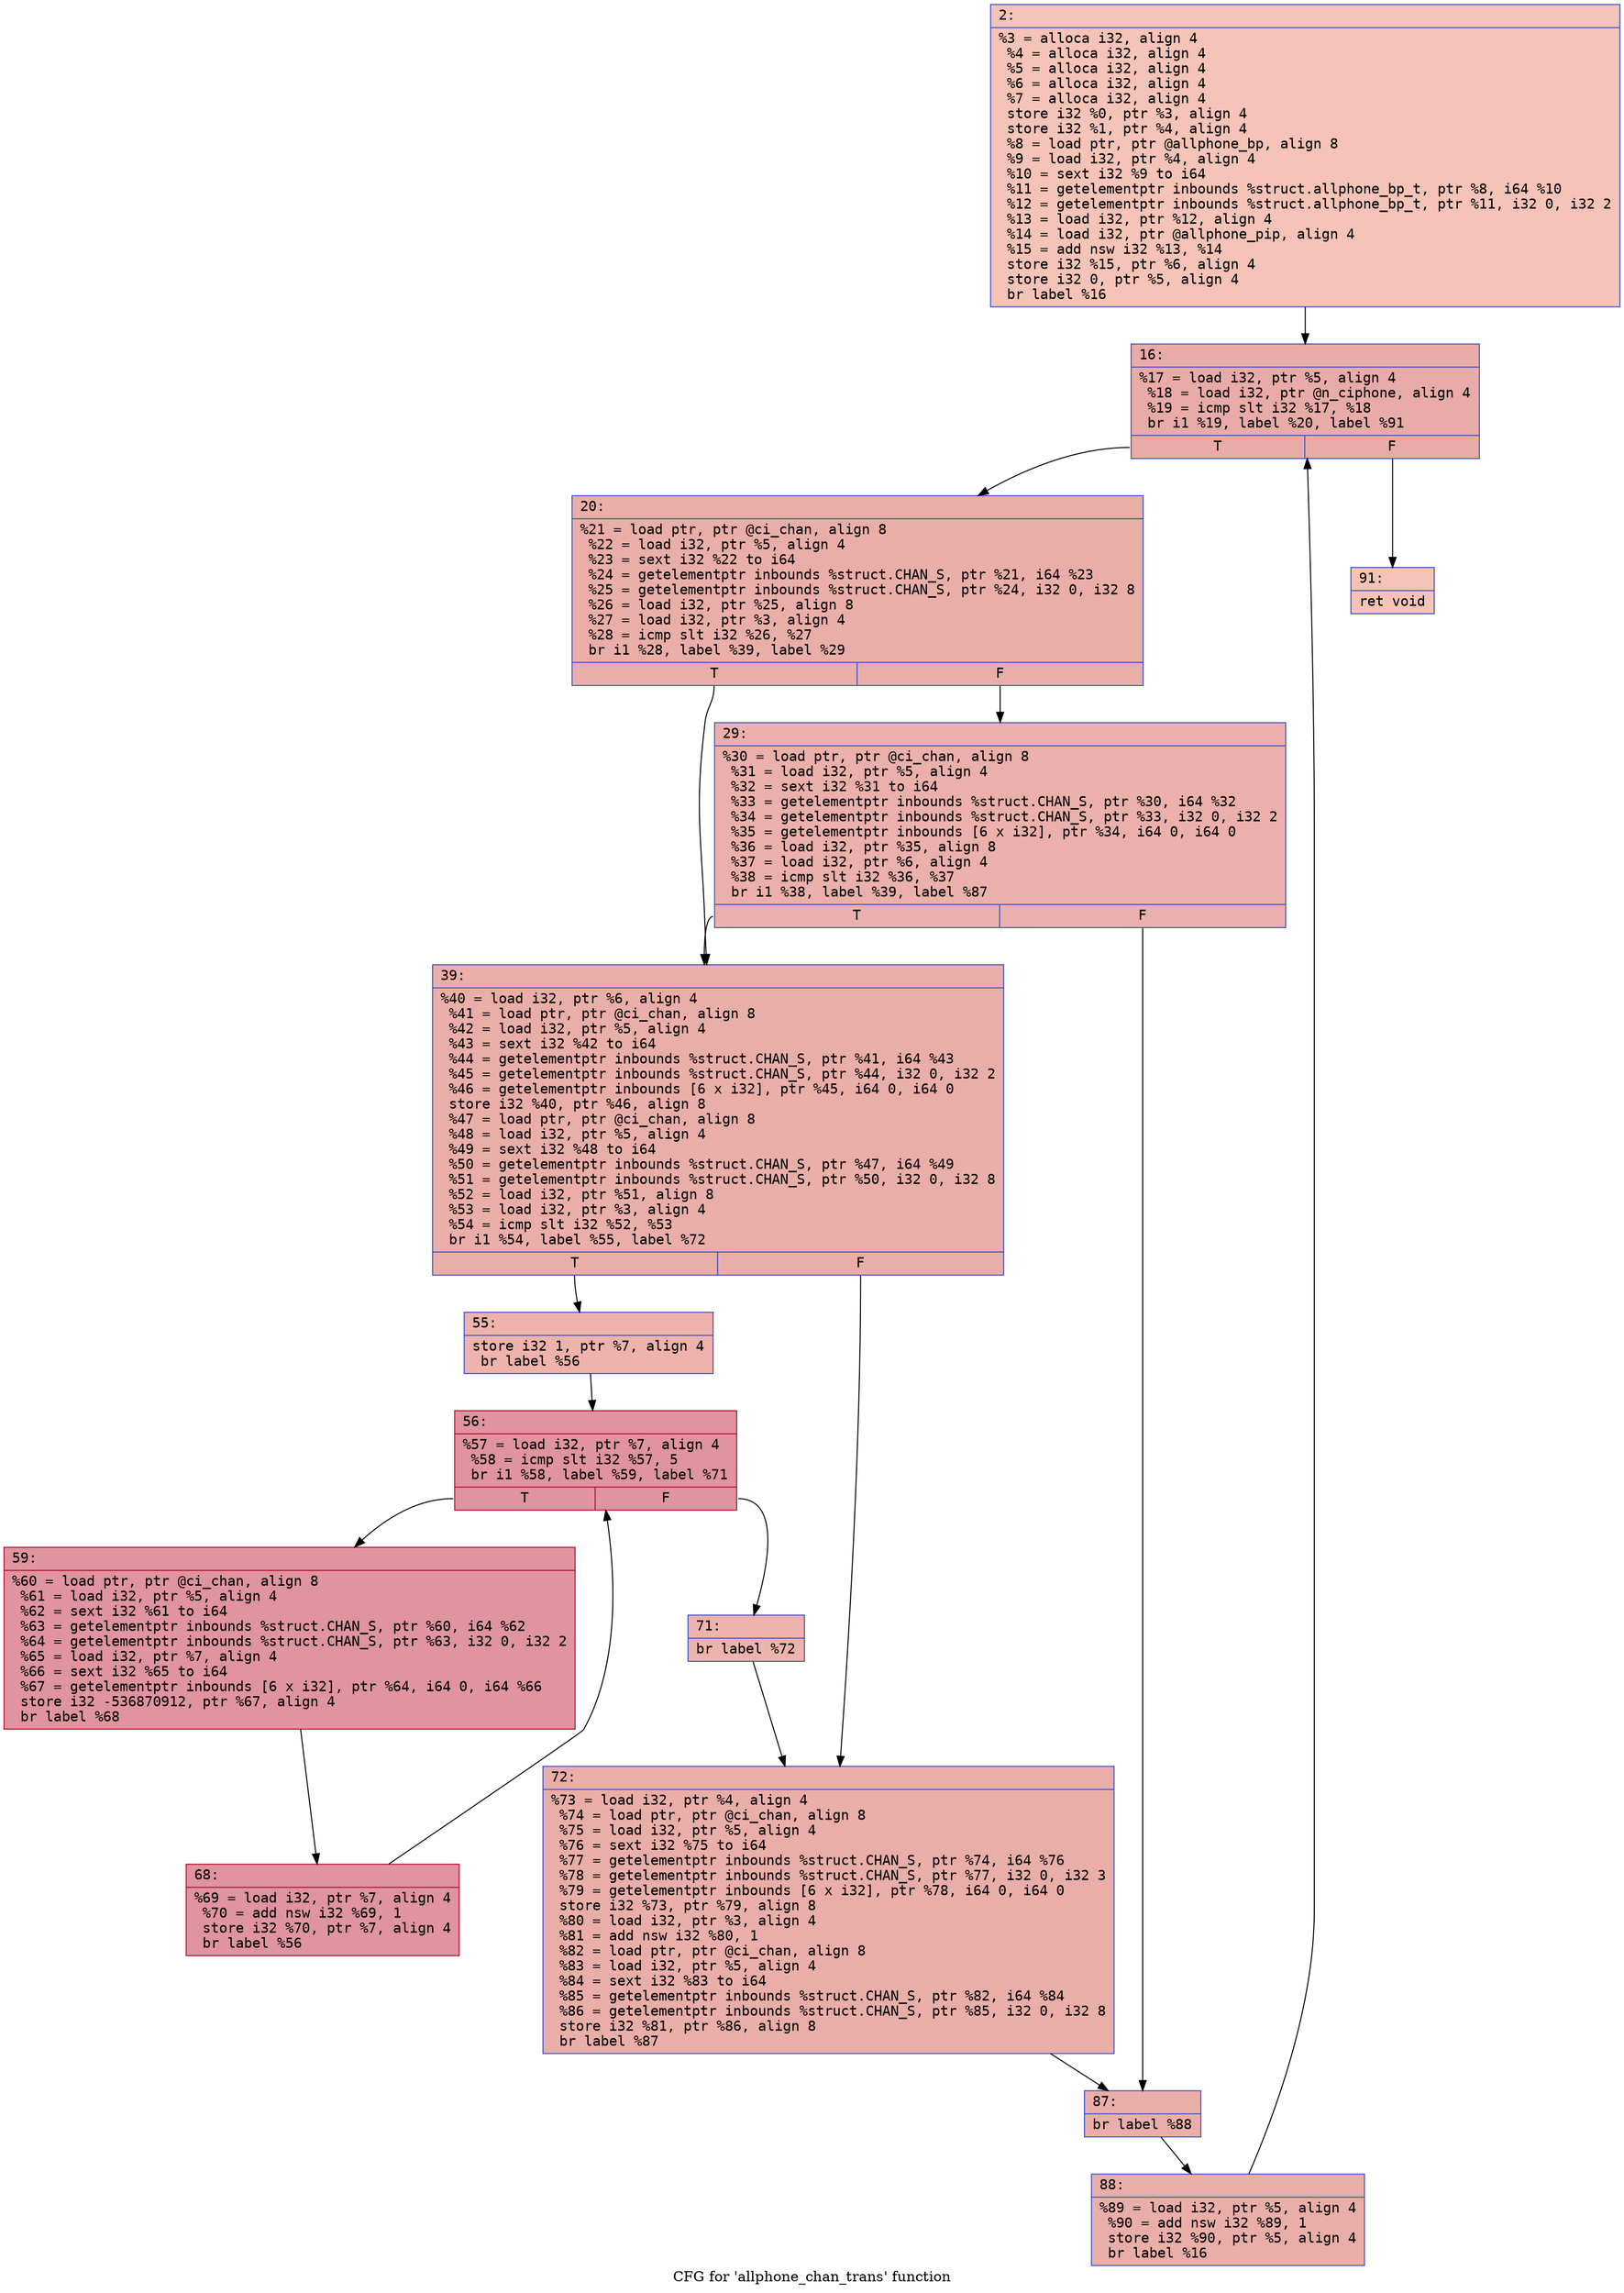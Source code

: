 digraph "CFG for 'allphone_chan_trans' function" {
	label="CFG for 'allphone_chan_trans' function";

	Node0x600000c7f340 [shape=record,color="#3d50c3ff", style=filled, fillcolor="#e8765c70" fontname="Courier",label="{2:\l|  %3 = alloca i32, align 4\l  %4 = alloca i32, align 4\l  %5 = alloca i32, align 4\l  %6 = alloca i32, align 4\l  %7 = alloca i32, align 4\l  store i32 %0, ptr %3, align 4\l  store i32 %1, ptr %4, align 4\l  %8 = load ptr, ptr @allphone_bp, align 8\l  %9 = load i32, ptr %4, align 4\l  %10 = sext i32 %9 to i64\l  %11 = getelementptr inbounds %struct.allphone_bp_t, ptr %8, i64 %10\l  %12 = getelementptr inbounds %struct.allphone_bp_t, ptr %11, i32 0, i32 2\l  %13 = load i32, ptr %12, align 4\l  %14 = load i32, ptr @allphone_pip, align 4\l  %15 = add nsw i32 %13, %14\l  store i32 %15, ptr %6, align 4\l  store i32 0, ptr %5, align 4\l  br label %16\l}"];
	Node0x600000c7f340 -> Node0x600000c7f390[tooltip="2 -> 16\nProbability 100.00%" ];
	Node0x600000c7f390 [shape=record,color="#3d50c3ff", style=filled, fillcolor="#cc403a70" fontname="Courier",label="{16:\l|  %17 = load i32, ptr %5, align 4\l  %18 = load i32, ptr @n_ciphone, align 4\l  %19 = icmp slt i32 %17, %18\l  br i1 %19, label %20, label %91\l|{<s0>T|<s1>F}}"];
	Node0x600000c7f390:s0 -> Node0x600000c7f3e0[tooltip="16 -> 20\nProbability 96.88%" ];
	Node0x600000c7f390:s1 -> Node0x600000c7f750[tooltip="16 -> 91\nProbability 3.12%" ];
	Node0x600000c7f3e0 [shape=record,color="#3d50c3ff", style=filled, fillcolor="#d0473d70" fontname="Courier",label="{20:\l|  %21 = load ptr, ptr @ci_chan, align 8\l  %22 = load i32, ptr %5, align 4\l  %23 = sext i32 %22 to i64\l  %24 = getelementptr inbounds %struct.CHAN_S, ptr %21, i64 %23\l  %25 = getelementptr inbounds %struct.CHAN_S, ptr %24, i32 0, i32 8\l  %26 = load i32, ptr %25, align 8\l  %27 = load i32, ptr %3, align 4\l  %28 = icmp slt i32 %26, %27\l  br i1 %28, label %39, label %29\l|{<s0>T|<s1>F}}"];
	Node0x600000c7f3e0:s0 -> Node0x600000c7f480[tooltip="20 -> 39\nProbability 50.00%" ];
	Node0x600000c7f3e0:s1 -> Node0x600000c7f430[tooltip="20 -> 29\nProbability 50.00%" ];
	Node0x600000c7f430 [shape=record,color="#3d50c3ff", style=filled, fillcolor="#d24b4070" fontname="Courier",label="{29:\l|  %30 = load ptr, ptr @ci_chan, align 8\l  %31 = load i32, ptr %5, align 4\l  %32 = sext i32 %31 to i64\l  %33 = getelementptr inbounds %struct.CHAN_S, ptr %30, i64 %32\l  %34 = getelementptr inbounds %struct.CHAN_S, ptr %33, i32 0, i32 2\l  %35 = getelementptr inbounds [6 x i32], ptr %34, i64 0, i64 0\l  %36 = load i32, ptr %35, align 8\l  %37 = load i32, ptr %6, align 4\l  %38 = icmp slt i32 %36, %37\l  br i1 %38, label %39, label %87\l|{<s0>T|<s1>F}}"];
	Node0x600000c7f430:s0 -> Node0x600000c7f480[tooltip="29 -> 39\nProbability 50.00%" ];
	Node0x600000c7f430:s1 -> Node0x600000c7f6b0[tooltip="29 -> 87\nProbability 50.00%" ];
	Node0x600000c7f480 [shape=record,color="#3d50c3ff", style=filled, fillcolor="#d0473d70" fontname="Courier",label="{39:\l|  %40 = load i32, ptr %6, align 4\l  %41 = load ptr, ptr @ci_chan, align 8\l  %42 = load i32, ptr %5, align 4\l  %43 = sext i32 %42 to i64\l  %44 = getelementptr inbounds %struct.CHAN_S, ptr %41, i64 %43\l  %45 = getelementptr inbounds %struct.CHAN_S, ptr %44, i32 0, i32 2\l  %46 = getelementptr inbounds [6 x i32], ptr %45, i64 0, i64 0\l  store i32 %40, ptr %46, align 8\l  %47 = load ptr, ptr @ci_chan, align 8\l  %48 = load i32, ptr %5, align 4\l  %49 = sext i32 %48 to i64\l  %50 = getelementptr inbounds %struct.CHAN_S, ptr %47, i64 %49\l  %51 = getelementptr inbounds %struct.CHAN_S, ptr %50, i32 0, i32 8\l  %52 = load i32, ptr %51, align 8\l  %53 = load i32, ptr %3, align 4\l  %54 = icmp slt i32 %52, %53\l  br i1 %54, label %55, label %72\l|{<s0>T|<s1>F}}"];
	Node0x600000c7f480:s0 -> Node0x600000c7f4d0[tooltip="39 -> 55\nProbability 50.00%" ];
	Node0x600000c7f480:s1 -> Node0x600000c7f660[tooltip="39 -> 72\nProbability 50.00%" ];
	Node0x600000c7f4d0 [shape=record,color="#3d50c3ff", style=filled, fillcolor="#d6524470" fontname="Courier",label="{55:\l|  store i32 1, ptr %7, align 4\l  br label %56\l}"];
	Node0x600000c7f4d0 -> Node0x600000c7f520[tooltip="55 -> 56\nProbability 100.00%" ];
	Node0x600000c7f520 [shape=record,color="#b70d28ff", style=filled, fillcolor="#b70d2870" fontname="Courier",label="{56:\l|  %57 = load i32, ptr %7, align 4\l  %58 = icmp slt i32 %57, 5\l  br i1 %58, label %59, label %71\l|{<s0>T|<s1>F}}"];
	Node0x600000c7f520:s0 -> Node0x600000c7f570[tooltip="56 -> 59\nProbability 96.88%" ];
	Node0x600000c7f520:s1 -> Node0x600000c7f610[tooltip="56 -> 71\nProbability 3.12%" ];
	Node0x600000c7f570 [shape=record,color="#b70d28ff", style=filled, fillcolor="#b70d2870" fontname="Courier",label="{59:\l|  %60 = load ptr, ptr @ci_chan, align 8\l  %61 = load i32, ptr %5, align 4\l  %62 = sext i32 %61 to i64\l  %63 = getelementptr inbounds %struct.CHAN_S, ptr %60, i64 %62\l  %64 = getelementptr inbounds %struct.CHAN_S, ptr %63, i32 0, i32 2\l  %65 = load i32, ptr %7, align 4\l  %66 = sext i32 %65 to i64\l  %67 = getelementptr inbounds [6 x i32], ptr %64, i64 0, i64 %66\l  store i32 -536870912, ptr %67, align 4\l  br label %68\l}"];
	Node0x600000c7f570 -> Node0x600000c7f5c0[tooltip="59 -> 68\nProbability 100.00%" ];
	Node0x600000c7f5c0 [shape=record,color="#b70d28ff", style=filled, fillcolor="#b70d2870" fontname="Courier",label="{68:\l|  %69 = load i32, ptr %7, align 4\l  %70 = add nsw i32 %69, 1\l  store i32 %70, ptr %7, align 4\l  br label %56\l}"];
	Node0x600000c7f5c0 -> Node0x600000c7f520[tooltip="68 -> 56\nProbability 100.00%" ];
	Node0x600000c7f610 [shape=record,color="#3d50c3ff", style=filled, fillcolor="#d6524470" fontname="Courier",label="{71:\l|  br label %72\l}"];
	Node0x600000c7f610 -> Node0x600000c7f660[tooltip="71 -> 72\nProbability 100.00%" ];
	Node0x600000c7f660 [shape=record,color="#3d50c3ff", style=filled, fillcolor="#d0473d70" fontname="Courier",label="{72:\l|  %73 = load i32, ptr %4, align 4\l  %74 = load ptr, ptr @ci_chan, align 8\l  %75 = load i32, ptr %5, align 4\l  %76 = sext i32 %75 to i64\l  %77 = getelementptr inbounds %struct.CHAN_S, ptr %74, i64 %76\l  %78 = getelementptr inbounds %struct.CHAN_S, ptr %77, i32 0, i32 3\l  %79 = getelementptr inbounds [6 x i32], ptr %78, i64 0, i64 0\l  store i32 %73, ptr %79, align 8\l  %80 = load i32, ptr %3, align 4\l  %81 = add nsw i32 %80, 1\l  %82 = load ptr, ptr @ci_chan, align 8\l  %83 = load i32, ptr %5, align 4\l  %84 = sext i32 %83 to i64\l  %85 = getelementptr inbounds %struct.CHAN_S, ptr %82, i64 %84\l  %86 = getelementptr inbounds %struct.CHAN_S, ptr %85, i32 0, i32 8\l  store i32 %81, ptr %86, align 8\l  br label %87\l}"];
	Node0x600000c7f660 -> Node0x600000c7f6b0[tooltip="72 -> 87\nProbability 100.00%" ];
	Node0x600000c7f6b0 [shape=record,color="#3d50c3ff", style=filled, fillcolor="#d0473d70" fontname="Courier",label="{87:\l|  br label %88\l}"];
	Node0x600000c7f6b0 -> Node0x600000c7f700[tooltip="87 -> 88\nProbability 100.00%" ];
	Node0x600000c7f700 [shape=record,color="#3d50c3ff", style=filled, fillcolor="#d0473d70" fontname="Courier",label="{88:\l|  %89 = load i32, ptr %5, align 4\l  %90 = add nsw i32 %89, 1\l  store i32 %90, ptr %5, align 4\l  br label %16\l}"];
	Node0x600000c7f700 -> Node0x600000c7f390[tooltip="88 -> 16\nProbability 100.00%" ];
	Node0x600000c7f750 [shape=record,color="#3d50c3ff", style=filled, fillcolor="#e8765c70" fontname="Courier",label="{91:\l|  ret void\l}"];
}
